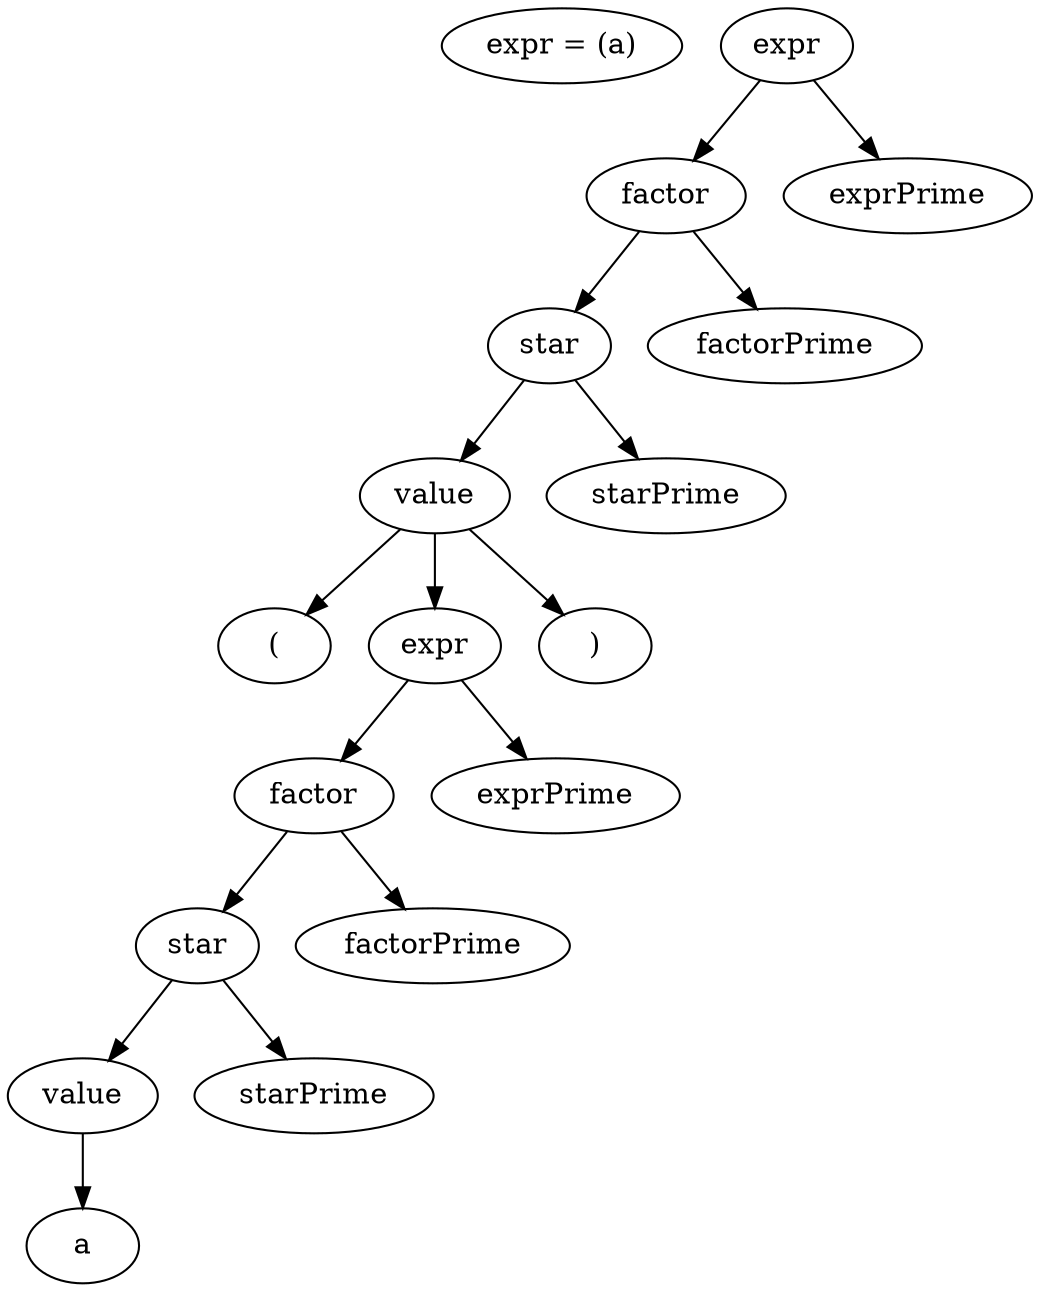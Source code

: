 digraph G {
E [label="expr = (a)"];
0 [label="expr"];
1 [label="factor"];
2 [label="star"];
3 [label="value"];
4 [label="("];
6 [label="expr"];
7 [label="factor"];
8 [label="star"];
9 [label="value"];
10 [label="a"];
12 [label="starPrime"];
14 [label="factorPrime"];
16 [label="exprPrime"];
19 [label=")"];
21 [label="starPrime"];
23 [label="factorPrime"];
25 [label="exprPrime"];
0 -> 1;
0 -> 25;
1 -> 2;
1 -> 23;
2 -> 3;
2 -> 21;
3 -> 19;
3 -> 4;
3 -> 6;
6 -> 16;
6 -> 7;
7 -> 8;
7 -> 14;
8 -> 9;
8 -> 12;
9 -> 10;
}
